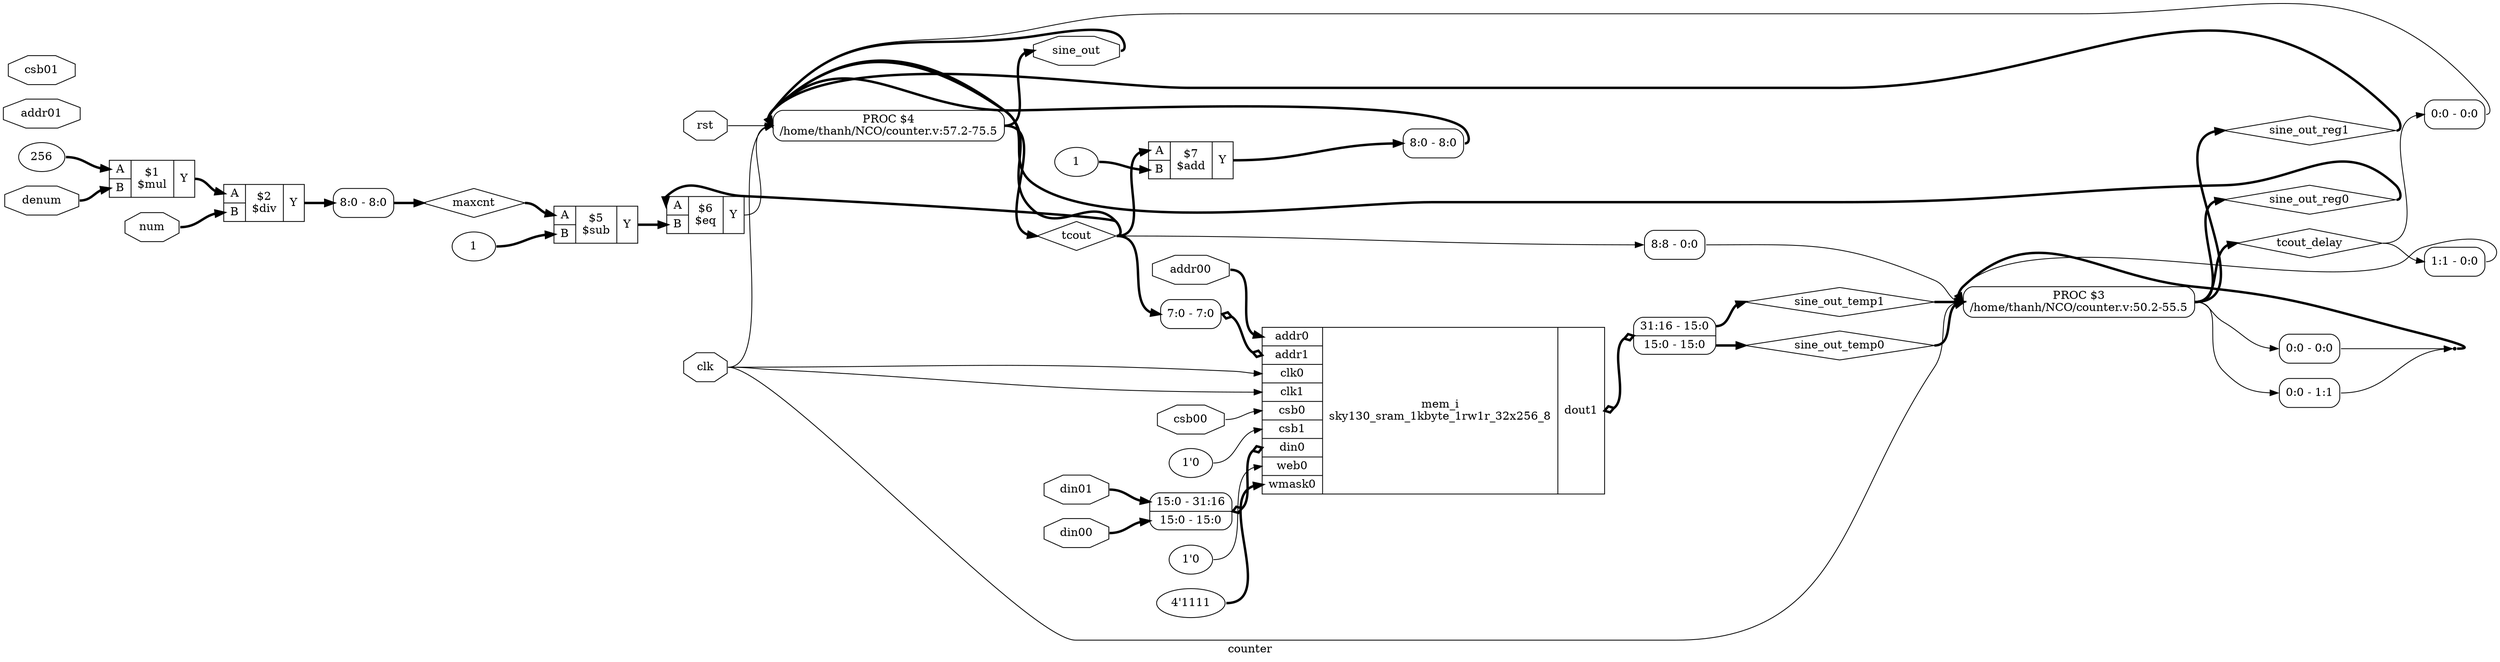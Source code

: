 digraph "counter" {
label="counter";
rankdir="LR";
remincross=true;
n11 [ shape=diamond, label="maxcnt", color="black", fontcolor="black"];
n12 [ shape=diamond, label="tcout_delay", color="black", fontcolor="black"];
n13 [ shape=diamond, label="sine_out_reg1", color="black", fontcolor="black"];
n14 [ shape=diamond, label="sine_out_reg0", color="black", fontcolor="black"];
n15 [ shape=diamond, label="sine_out_temp1", color="black", fontcolor="black"];
n16 [ shape=diamond, label="sine_out_temp0", color="black", fontcolor="black"];
n17 [ shape=diamond, label="tcout", color="black", fontcolor="black"];
n18 [ shape=octagon, label="sine_out", color="black", fontcolor="black"];
n19 [ shape=octagon, label="din01", color="black", fontcolor="black"];
n20 [ shape=octagon, label="din00", color="black", fontcolor="black"];
n21 [ shape=octagon, label="addr01", color="black", fontcolor="black"];
n22 [ shape=octagon, label="addr00", color="black", fontcolor="black"];
n23 [ shape=octagon, label="denum", color="black", fontcolor="black"];
n24 [ shape=octagon, label="num", color="black", fontcolor="black"];
n25 [ shape=octagon, label="csb01", color="black", fontcolor="black"];
n26 [ shape=octagon, label="csb00", color="black", fontcolor="black"];
n27 [ shape=octagon, label="rst", color="black", fontcolor="black"];
n28 [ shape=octagon, label="clk", color="black", fontcolor="black"];
v0 [ label="1" ];
c32 [ shape=record, label="{{<p29> A|<p30> B}|$7\n$add|{<p31> Y}}",  ];
c33 [ shape=record, label="{{<p29> A|<p30> B}|$6\n$eq|{<p31> Y}}",  ];
v1 [ label="1" ];
c34 [ shape=record, label="{{<p29> A|<p30> B}|$5\n$sub|{<p31> Y}}",  ];
v4 [ label="1'0" ];
v6 [ label="4'1111" ];
v7 [ label="1'0" ];
c45 [ shape=record, label="{{<p35> addr0|<p36> addr1|<p37> clk0|<p38> clk1|<p39> csb0|<p40> csb1|<p41> din0|<p42> web0|<p43> wmask0}|mem_i\nsky130_sram_1kbyte_1rw1r_32x256_8|{<p44> dout1}}",  ];
x2 [ shape=record, style=rounded, label="<s1> 31:16 - 15:0 |<s0> 15:0 - 15:0 ", color="black", fontcolor="black" ];
c45:p44:e -> x2:w [arrowhead=odiamond, arrowtail=odiamond, dir=both, color="black", fontcolor="black", style="setlinewidth(3)", label=""];
x3 [ shape=record, style=rounded, label="<s0> 7:0 - 7:0 ", color="black", fontcolor="black" ];
x3:e -> c45:p36:w [arrowhead=odiamond, arrowtail=odiamond, dir=both, color="black", fontcolor="black", style="setlinewidth(3)", label=""];
x5 [ shape=record, style=rounded, label="<s1> 15:0 - 31:16 |<s0> 15:0 - 15:0 ", color="black", fontcolor="black" ];
x5:e -> c45:p41:w [arrowhead=odiamond, arrowtail=odiamond, dir=both, color="black", fontcolor="black", style="setlinewidth(3)", label=""];
c46 [ shape=record, label="{{<p29> A|<p30> B}|$2\n$div|{<p31> Y}}",  ];
v8 [ label="256" ];
c47 [ shape=record, label="{{<p29> A|<p30> B}|$1\n$mul|{<p31> Y}}",  ];
x10 [ shape=record, style=rounded, label="<s0> 0:0 - 0:0 ", color="black", fontcolor="black" ];
x11 [ shape=record, style=rounded, label="<s0> 8:0 - 8:0 ", color="black", fontcolor="black" ];
p9 [shape=box, style=rounded, label="PROC $4\n/home/thanh/NCO/counter.v:57.2-75.5", ];
x13 [ shape=record, style=rounded, label="<s0> 8:8 - 0:0 ", color="black", fontcolor="black" ];
x14 [ shape=record, style=rounded, label="<s0> 1:1 - 0:0 ", color="black", fontcolor="black" ];
x15 [ shape=record, style=rounded, label="<s0> 0:0 - 0:0 ", color="black", fontcolor="black" ];
x16 [ shape=record, style=rounded, label="<s0> 0:0 - 1:1 ", color="black", fontcolor="black" ];
p12 [shape=box, style=rounded, label="PROC $3\n/home/thanh/NCO/counter.v:50.2-55.5", ];
x17 [ shape=record, style=rounded, label="<s0> 8:0 - 8:0 ", color="black", fontcolor="black" ];
c32:p31:e -> x11:s0:w [color="black", fontcolor="black", style="setlinewidth(3)", label=""];
c47:p31:e -> c46:p29:w [color="black", fontcolor="black", style="setlinewidth(3)", label=""];
x17:e -> n11:w [color="black", fontcolor="black", style="setlinewidth(3)", label=""];
n11:e -> c34:p29:w [color="black", fontcolor="black", style="setlinewidth(3)", label=""];
p12:e -> n12:w [color="black", fontcolor="black", style="setlinewidth(3)", label=""];
n12:e -> x10:s0:w [color="black", fontcolor="black", label=""];
n12:e -> x14:s0:w [color="black", fontcolor="black", label=""];
p12:e -> n13:w [color="black", fontcolor="black", style="setlinewidth(3)", label=""];
n13:e -> p9:w [color="black", fontcolor="black", style="setlinewidth(3)", label=""];
p12:e -> n14:w [color="black", fontcolor="black", style="setlinewidth(3)", label=""];
n14:e -> p9:w [color="black", fontcolor="black", style="setlinewidth(3)", label=""];
x2:s1:e -> n15:w [color="black", fontcolor="black", style="setlinewidth(3)", label=""];
n15:e -> p12:w [color="black", fontcolor="black", style="setlinewidth(3)", label=""];
x2:s0:e -> n16:w [color="black", fontcolor="black", style="setlinewidth(3)", label=""];
n16:e -> p12:w [color="black", fontcolor="black", style="setlinewidth(3)", label=""];
p9:e -> n17:w [color="black", fontcolor="black", style="setlinewidth(3)", label=""];
n17:e -> c32:p29:w [color="black", fontcolor="black", style="setlinewidth(3)", label=""];
n17:e -> c33:p29:w [color="black", fontcolor="black", style="setlinewidth(3)", label=""];
n17:e -> p9:w [color="black", fontcolor="black", style="setlinewidth(3)", label=""];
n17:e -> x13:s0:w [color="black", fontcolor="black", label=""];
n17:e -> x3:s0:w [color="black", fontcolor="black", style="setlinewidth(3)", label=""];
p9:e -> n18:w [color="black", fontcolor="black", style="setlinewidth(3)", label=""];
n18:e -> p9:w [color="black", fontcolor="black", style="setlinewidth(3)", label=""];
n19:e -> x5:s1:w [color="black", fontcolor="black", style="setlinewidth(3)", label=""];
c33:p31:e -> p9:w [color="black", fontcolor="black", label=""];
n20:e -> x5:s0:w [color="black", fontcolor="black", style="setlinewidth(3)", label=""];
n22:e -> c45:p35:w [color="black", fontcolor="black", style="setlinewidth(3)", label=""];
n23:e -> c47:p30:w [color="black", fontcolor="black", style="setlinewidth(3)", label=""];
n24:e -> c46:p30:w [color="black", fontcolor="black", style="setlinewidth(3)", label=""];
n26:e -> c45:p39:w [color="black", fontcolor="black", label=""];
n27:e -> p9:w [color="black", fontcolor="black", label=""];
n28:e -> c45:p37:w [color="black", fontcolor="black", label=""];
n28:e -> c45:p38:w [color="black", fontcolor="black", label=""];
n28:e -> p12:w [color="black", fontcolor="black", label=""];
n28:e -> p9:w [color="black", fontcolor="black", label=""];
c34:p31:e -> c33:p30:w [color="black", fontcolor="black", style="setlinewidth(3)", label=""];
n6 [ shape=point ];
x15:s0:e -> n6:w [color="black", fontcolor="black", label=""];
x16:s0:e -> n6:w [color="black", fontcolor="black", label=""];
n6:e -> p12:w [color="black", fontcolor="black", style="setlinewidth(3)", label=""];
c46:p31:e -> x17:s0:w [color="black", fontcolor="black", style="setlinewidth(3)", label=""];
v0:e -> c32:p30:w [color="black", fontcolor="black", style="setlinewidth(3)", label=""];
v1:e -> c34:p30:w [color="black", fontcolor="black", style="setlinewidth(3)", label=""];
v4:e -> c45:p40:w [color="black", fontcolor="black", label=""];
v6:e -> c45:p43:w [color="black", fontcolor="black", style="setlinewidth(3)", label=""];
v7:e -> c45:p42:w [color="black", fontcolor="black", label=""];
v8:e -> c47:p29:w [color="black", fontcolor="black", style="setlinewidth(3)", label=""];
x10:e -> p9:w [color="black", fontcolor="black", label=""];
x11:e -> p9:w [color="black", fontcolor="black", style="setlinewidth(3)", label=""];
x13:e -> p12:w [color="black", fontcolor="black", label=""];
x14:e -> p12:w [color="black", fontcolor="black", label=""];
p12:e -> x15:w [color="black", fontcolor="black", label=""];
p12:e -> x16:w [color="black", fontcolor="black", label=""];
}
